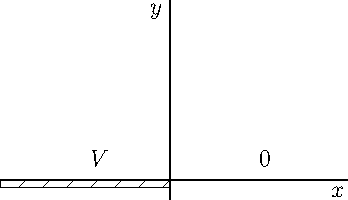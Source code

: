 size(0,100);
import patterns;
import graph;
path p = (-10,0)--(0,0)--(0,-0.5)--(-10,-0.5)--cycle;

add("hatch",hatch(3mm));

filldraw(p,pattern("hatch"));


xlimits(-10,10);
ylimits(-0.5,10);
label("$V$",(-5,0.5), NE);
label("$0$", (5,0.5),NE);
crop();
xaxis("$x$");
yaxis("$y$");